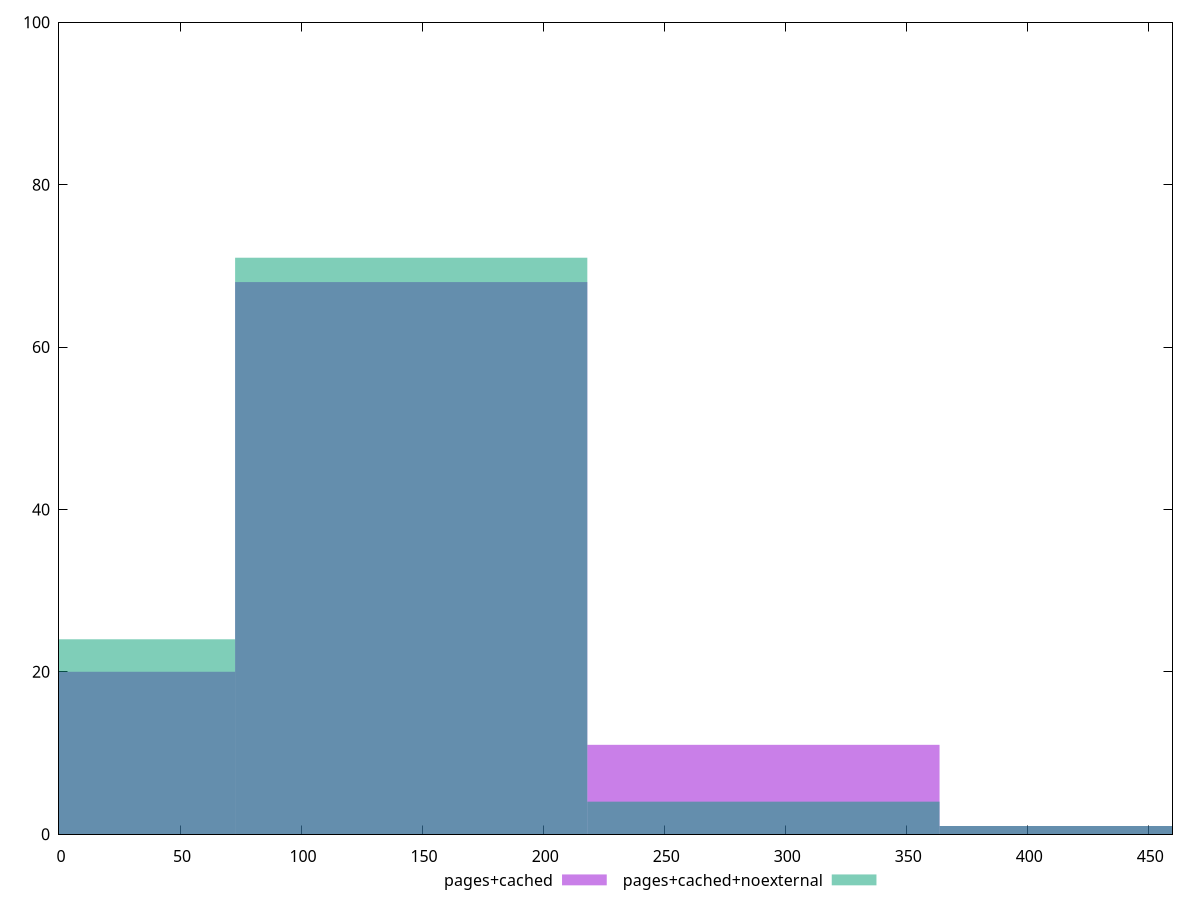 reset

$pagesCached <<EOF
145.5050955878393 68
291.0101911756786 11
0 20
436.5152867635179 1
EOF

$pagesCachedNoexternal <<EOF
145.5050955878393 71
0 24
291.0101911756786 4
436.5152867635179 1
EOF

set key outside below
set boxwidth 145.5050955878393
set xrange [0:460]
set yrange [0:100]
set trange [0:100]
set style fill transparent solid 0.5 noborder
set terminal svg size 640, 500 enhanced background rgb 'white'
set output "reprap/uses-optimized-images/comparison/histogram/1_vs_2.svg"

plot $pagesCached title "pages+cached" with boxes, \
     $pagesCachedNoexternal title "pages+cached+noexternal" with boxes

reset
